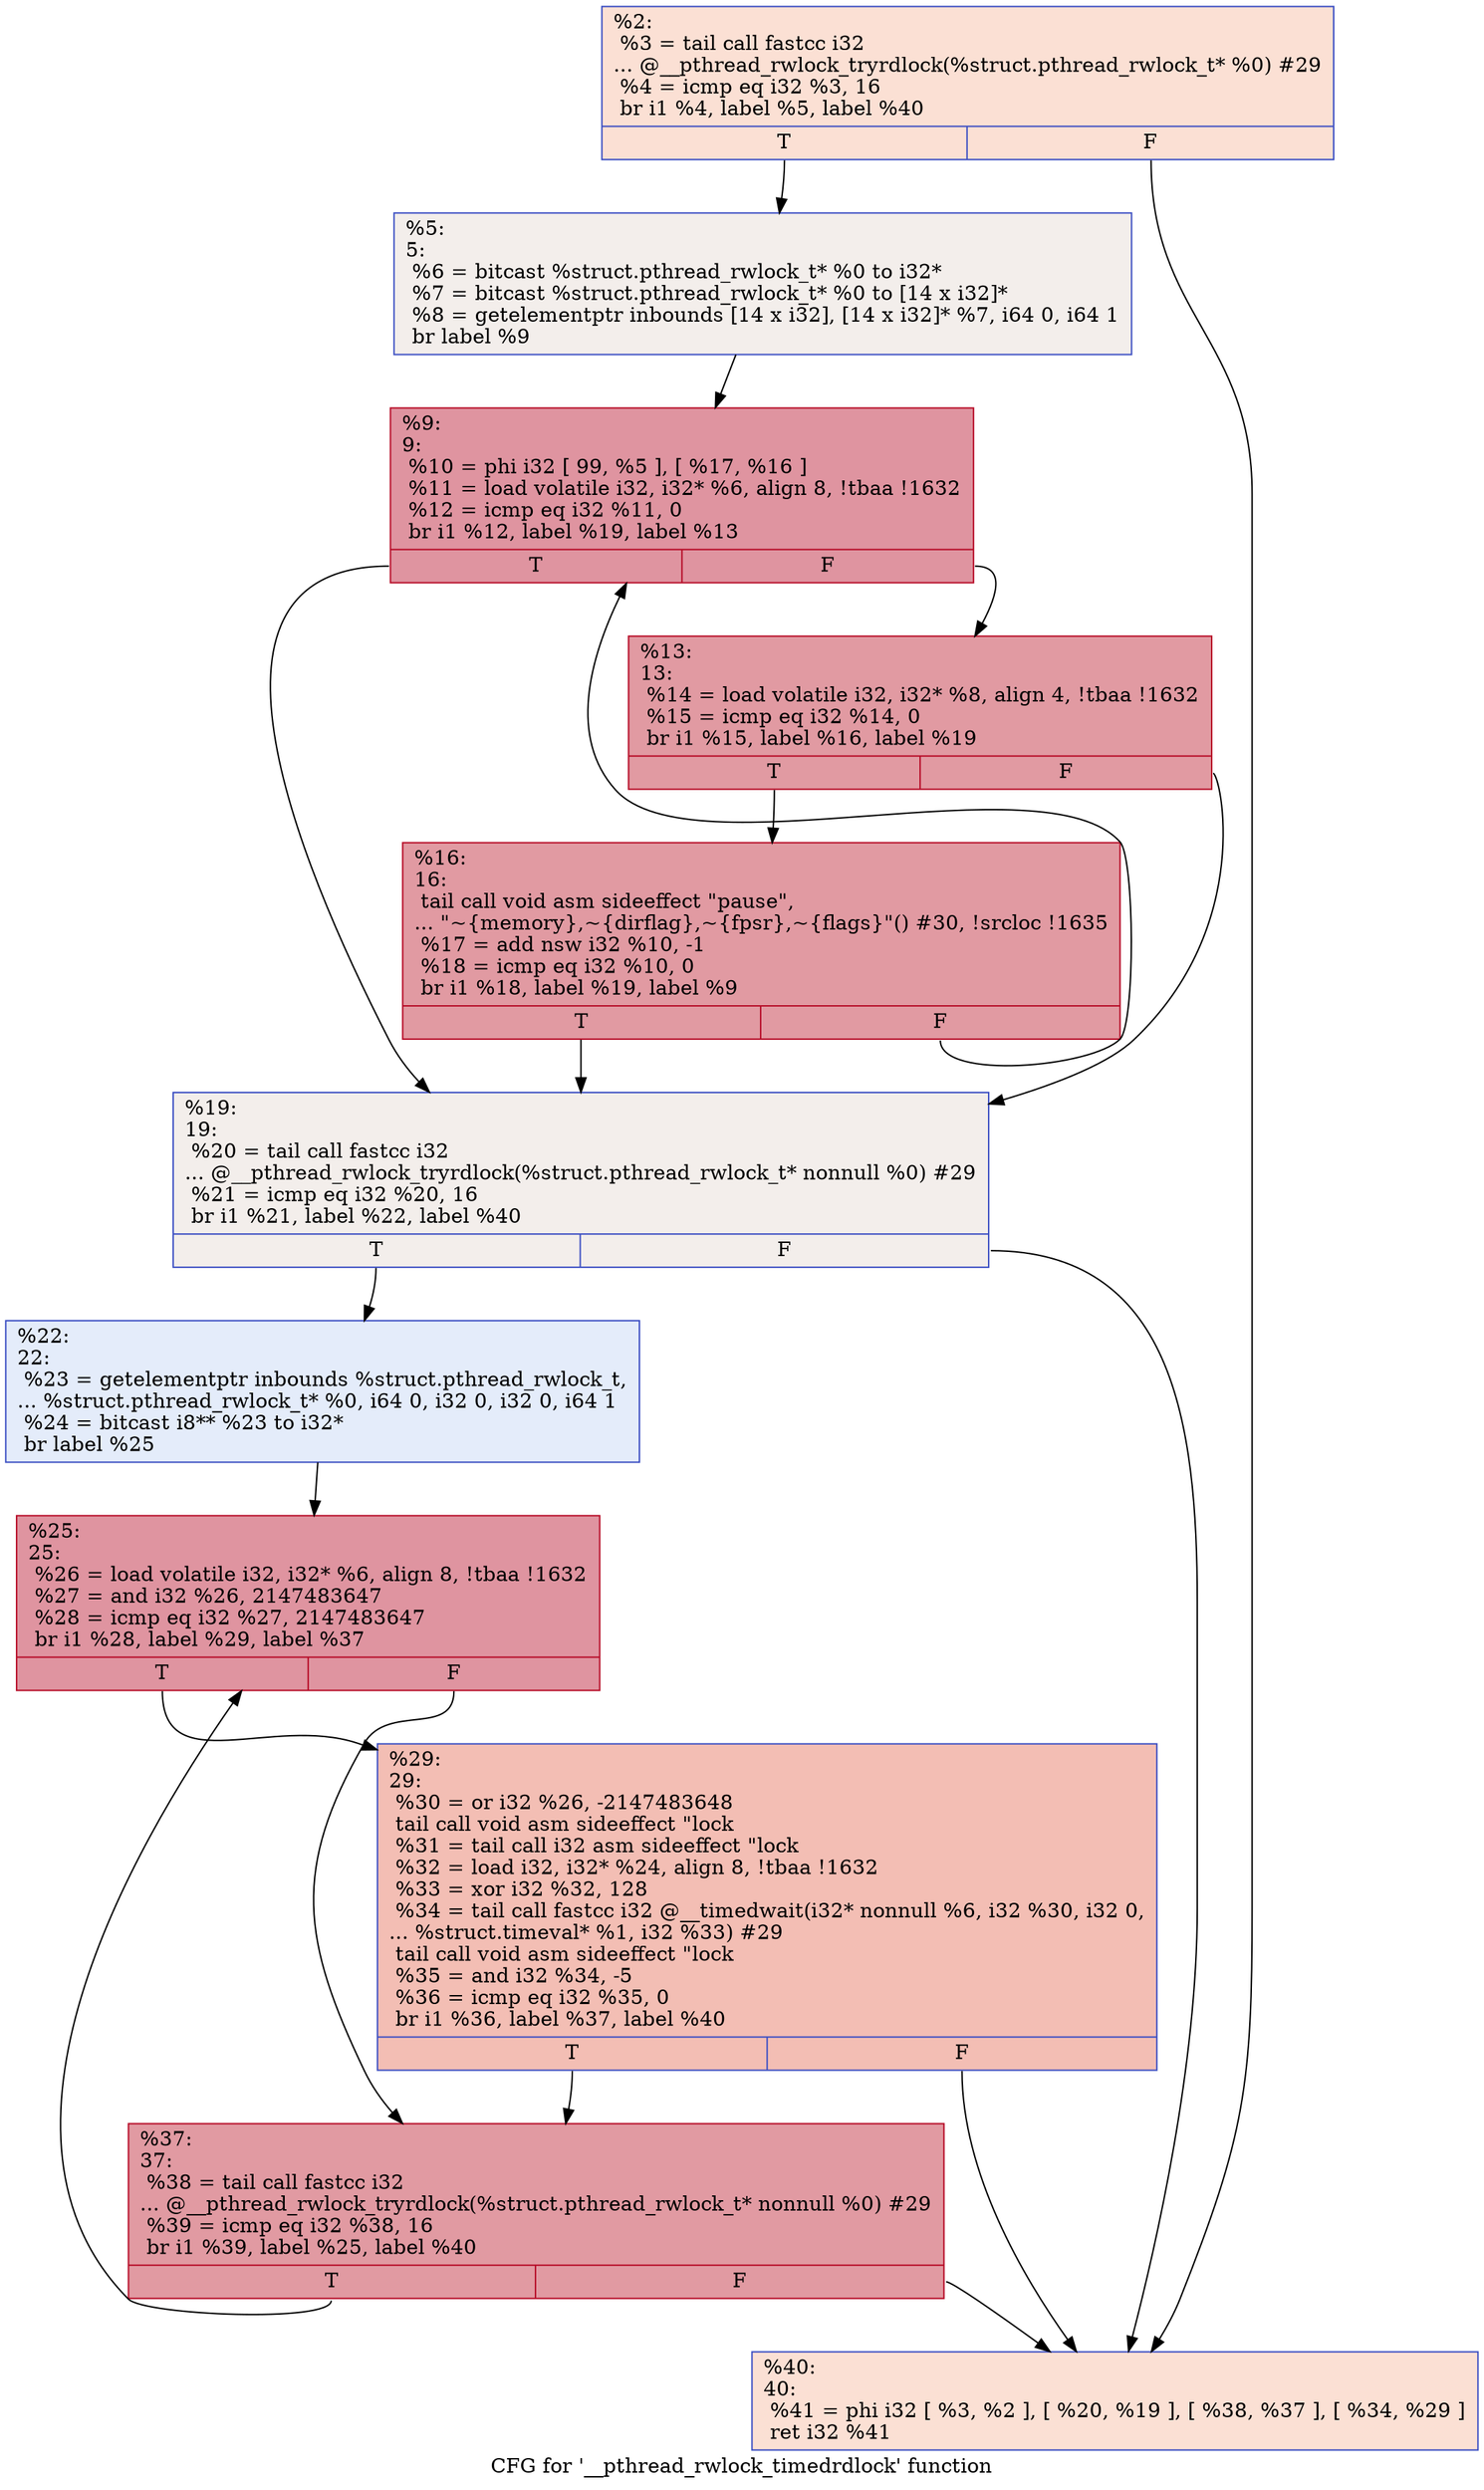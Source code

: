 digraph "CFG for '__pthread_rwlock_timedrdlock' function" {
	label="CFG for '__pthread_rwlock_timedrdlock' function";

	Node0x1760c30 [shape=record,color="#3d50c3ff", style=filled, fillcolor="#f7b99e70",label="{%2:\l  %3 = tail call fastcc i32\l... @__pthread_rwlock_tryrdlock(%struct.pthread_rwlock_t* %0) #29\l  %4 = icmp eq i32 %3, 16\l  br i1 %4, label %5, label %40\l|{<s0>T|<s1>F}}"];
	Node0x1760c30:s0 -> Node0x1760cb0;
	Node0x1760c30:s1 -> Node0x1706520;
	Node0x1760cb0 [shape=record,color="#3d50c3ff", style=filled, fillcolor="#e5d8d170",label="{%5:\l5:                                                \l  %6 = bitcast %struct.pthread_rwlock_t* %0 to i32*\l  %7 = bitcast %struct.pthread_rwlock_t* %0 to [14 x i32]*\l  %8 = getelementptr inbounds [14 x i32], [14 x i32]* %7, i64 0, i64 1\l  br label %9\l}"];
	Node0x1760cb0 -> Node0x17062a0;
	Node0x17062a0 [shape=record,color="#b70d28ff", style=filled, fillcolor="#b70d2870",label="{%9:\l9:                                                \l  %10 = phi i32 [ 99, %5 ], [ %17, %16 ]\l  %11 = load volatile i32, i32* %6, align 8, !tbaa !1632\l  %12 = icmp eq i32 %11, 0\l  br i1 %12, label %19, label %13\l|{<s0>T|<s1>F}}"];
	Node0x17062a0:s0 -> Node0x1706390;
	Node0x17062a0:s1 -> Node0x17062f0;
	Node0x17062f0 [shape=record,color="#b70d28ff", style=filled, fillcolor="#bb1b2c70",label="{%13:\l13:                                               \l  %14 = load volatile i32, i32* %8, align 4, !tbaa !1632\l  %15 = icmp eq i32 %14, 0\l  br i1 %15, label %16, label %19\l|{<s0>T|<s1>F}}"];
	Node0x17062f0:s0 -> Node0x1706340;
	Node0x17062f0:s1 -> Node0x1706390;
	Node0x1706340 [shape=record,color="#b70d28ff", style=filled, fillcolor="#bb1b2c70",label="{%16:\l16:                                               \l  tail call void asm sideeffect \"pause\",\l... \"~\{memory\},~\{dirflag\},~\{fpsr\},~\{flags\}\"() #30, !srcloc !1635\l  %17 = add nsw i32 %10, -1\l  %18 = icmp eq i32 %10, 0\l  br i1 %18, label %19, label %9\l|{<s0>T|<s1>F}}"];
	Node0x1706340:s0 -> Node0x1706390;
	Node0x1706340:s1 -> Node0x17062a0;
	Node0x1706390 [shape=record,color="#3d50c3ff", style=filled, fillcolor="#e5d8d170",label="{%19:\l19:                                               \l  %20 = tail call fastcc i32\l... @__pthread_rwlock_tryrdlock(%struct.pthread_rwlock_t* nonnull %0) #29\l  %21 = icmp eq i32 %20, 16\l  br i1 %21, label %22, label %40\l|{<s0>T|<s1>F}}"];
	Node0x1706390:s0 -> Node0x17063e0;
	Node0x1706390:s1 -> Node0x1706520;
	Node0x17063e0 [shape=record,color="#3d50c3ff", style=filled, fillcolor="#c1d4f470",label="{%22:\l22:                                               \l  %23 = getelementptr inbounds %struct.pthread_rwlock_t,\l... %struct.pthread_rwlock_t* %0, i64 0, i32 0, i32 0, i64 1\l  %24 = bitcast i8** %23 to i32*\l  br label %25\l}"];
	Node0x17063e0 -> Node0x1706430;
	Node0x1706430 [shape=record,color="#b70d28ff", style=filled, fillcolor="#b70d2870",label="{%25:\l25:                                               \l  %26 = load volatile i32, i32* %6, align 8, !tbaa !1632\l  %27 = and i32 %26, 2147483647\l  %28 = icmp eq i32 %27, 2147483647\l  br i1 %28, label %29, label %37\l|{<s0>T|<s1>F}}"];
	Node0x1706430:s0 -> Node0x1706480;
	Node0x1706430:s1 -> Node0x17064d0;
	Node0x1706480 [shape=record,color="#3d50c3ff", style=filled, fillcolor="#e36c5570",label="{%29:\l29:                                               \l  %30 = or i32 %26, -2147483648\l  tail call void asm sideeffect \"lock \l  %31 = tail call i32 asm sideeffect \"lock \l  %32 = load i32, i32* %24, align 8, !tbaa !1632\l  %33 = xor i32 %32, 128\l  %34 = tail call fastcc i32 @__timedwait(i32* nonnull %6, i32 %30, i32 0,\l... %struct.timeval* %1, i32 %33) #29\l  tail call void asm sideeffect \"lock \l  %35 = and i32 %34, -5\l  %36 = icmp eq i32 %35, 0\l  br i1 %36, label %37, label %40\l|{<s0>T|<s1>F}}"];
	Node0x1706480:s0 -> Node0x17064d0;
	Node0x1706480:s1 -> Node0x1706520;
	Node0x17064d0 [shape=record,color="#b70d28ff", style=filled, fillcolor="#bb1b2c70",label="{%37:\l37:                                               \l  %38 = tail call fastcc i32\l... @__pthread_rwlock_tryrdlock(%struct.pthread_rwlock_t* nonnull %0) #29\l  %39 = icmp eq i32 %38, 16\l  br i1 %39, label %25, label %40\l|{<s0>T|<s1>F}}"];
	Node0x17064d0:s0 -> Node0x1706430;
	Node0x17064d0:s1 -> Node0x1706520;
	Node0x1706520 [shape=record,color="#3d50c3ff", style=filled, fillcolor="#f7b99e70",label="{%40:\l40:                                               \l  %41 = phi i32 [ %3, %2 ], [ %20, %19 ], [ %38, %37 ], [ %34, %29 ]\l  ret i32 %41\l}"];
}
